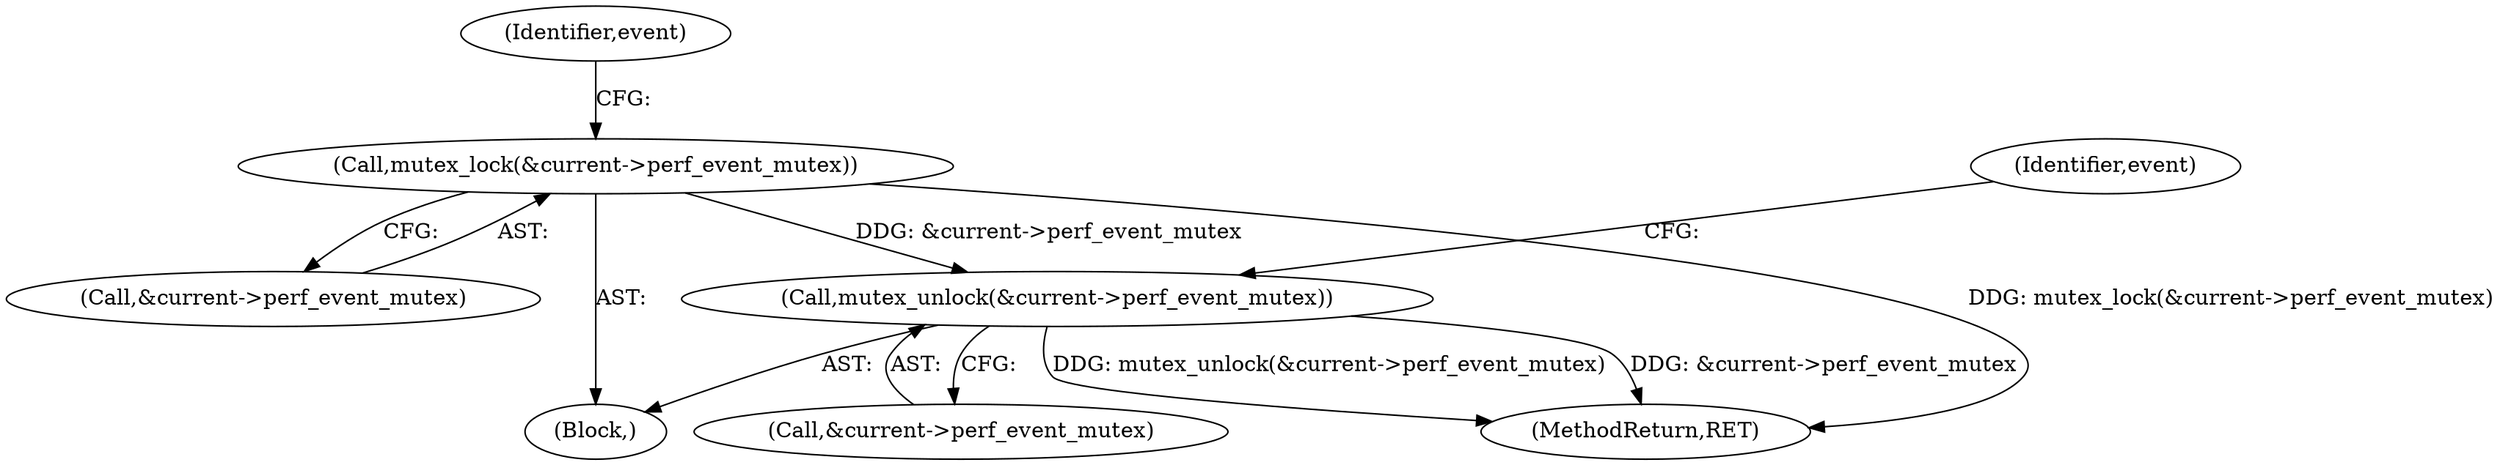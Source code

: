 digraph "0_linux_f63a8daa5812afef4f06c962351687e1ff9ccb2b@API" {
"1000626" [label="(Call,mutex_lock(&current->perf_event_mutex))"];
"1000640" [label="(Call,mutex_unlock(&current->perf_event_mutex))"];
"1000641" [label="(Call,&current->perf_event_mutex)"];
"1000640" [label="(Call,mutex_unlock(&current->perf_event_mutex))"];
"1000129" [label="(Block,)"];
"1000627" [label="(Call,&current->perf_event_mutex)"];
"1000634" [label="(Identifier,event)"];
"1000626" [label="(Call,mutex_lock(&current->perf_event_mutex))"];
"1000679" [label="(MethodReturn,RET)"];
"1000646" [label="(Identifier,event)"];
"1000626" -> "1000129"  [label="AST: "];
"1000626" -> "1000627"  [label="CFG: "];
"1000627" -> "1000626"  [label="AST: "];
"1000634" -> "1000626"  [label="CFG: "];
"1000626" -> "1000679"  [label="DDG: mutex_lock(&current->perf_event_mutex)"];
"1000626" -> "1000640"  [label="DDG: &current->perf_event_mutex"];
"1000640" -> "1000129"  [label="AST: "];
"1000640" -> "1000641"  [label="CFG: "];
"1000641" -> "1000640"  [label="AST: "];
"1000646" -> "1000640"  [label="CFG: "];
"1000640" -> "1000679"  [label="DDG: &current->perf_event_mutex"];
"1000640" -> "1000679"  [label="DDG: mutex_unlock(&current->perf_event_mutex)"];
}
